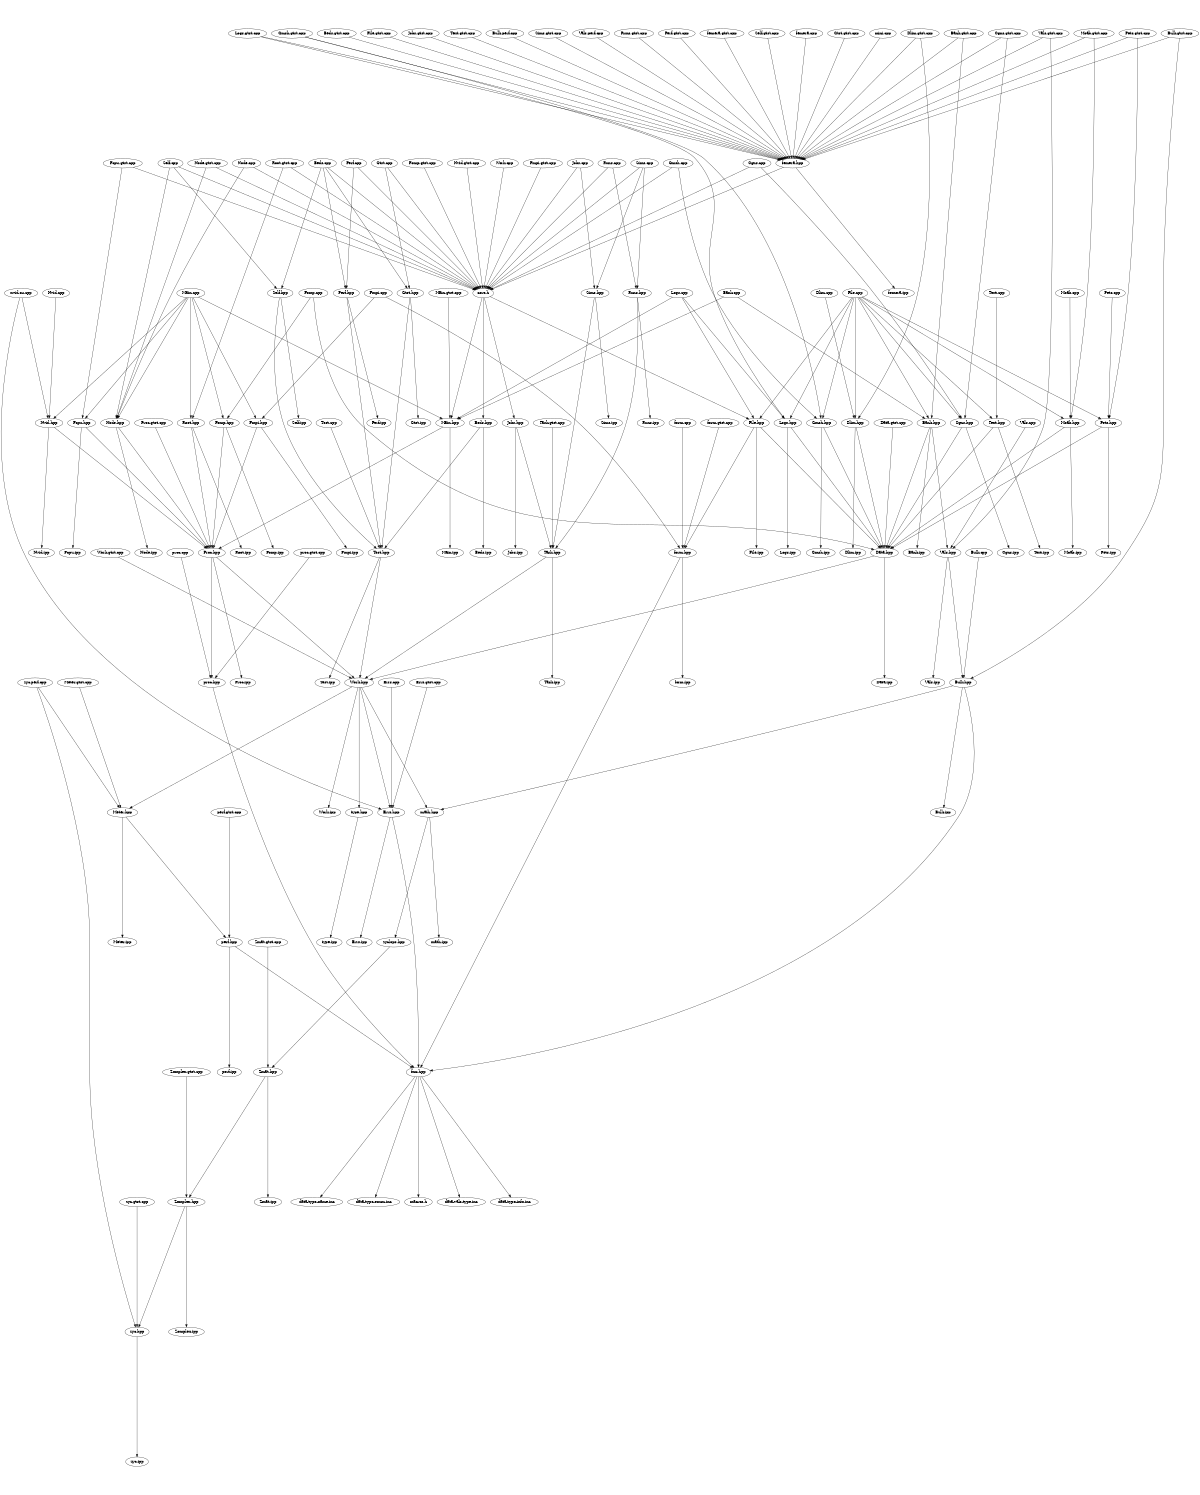 digraph "source tree" {
    overlap=scale;
    size="8,10";
    ratio="fill";
    fontsize="16";
    fontname="Helvetica";
	clusterrank="local";
	"Perf.gtst.cpp" -> "femera.hpp"
	"Logs.gtst.cpp" -> "Logs.hpp"
	"core.h" -> "Jobs.hpp"
	"Nvid.hpp" -> "Nvid.ipp"
	"Nvid.gtst.cpp" -> "core.h"
	"Fcpu.hpp" -> "Proc.hpp"
	"Proc.gtst.cpp" -> "Proc.hpp"
	"Zmat.hpp" -> "Zomplex.hpp"
	"Gmsh.hpp" -> "Gmsh.ipp"
	"Bulk.gtst.cpp" -> "femera.hpp"
	"zyc.gtst.cpp" -> "zyc.hpp"
	"zyc.perf.cpp" -> "zyc.hpp"
	"Vals.gtst.cpp" -> "femera.hpp"
	"Main.gtst.cpp" -> "Main.hpp"
	"Node.gtst.cpp" -> "Node.hpp"
	"Test.hpp" -> "Work.hpp"
	"Perf.hpp" -> "Perf.ipp"
	"Sims.cpp" -> "core.h"
	"fmr.hpp" -> "data-type-enum.inc"
	"Node.cpp" -> "core.h"
	"File.cpp" -> "Dlim.hpp"
	"Bulk.hpp" -> "fmr.hpp"
	"Self.cpp" -> "Node.hpp"
	"Main.cpp" -> "Node.hpp"
	"Logs.cpp" -> "Main.hpp"
	"Bank.cpp" -> "Bank.hpp"
	"Test.hpp" -> "Test.ipp"
	"Fmpi.cpp" -> "form.hpp"
	"Vals.hpp" -> "Vals.ipp"
	"femera.gtst.cpp" -> "femera.hpp"
	"Cgns.cpp" -> "Cgns.hpp"
	"Main.cpp" -> "Fomp.hpp"
	"Perf.cpp" -> "core.h"
	"Work.hpp" -> "math.hpp"
	"Fmpi.hpp" -> "Proc.hpp"
	"Zmat.gtst.cpp" -> "Zmat.hpp"
	"form.cpp" -> "form.hpp"
	"math.hpp" -> "zyclops.hpp"
	"Task.hpp" -> "Work.hpp"
	"Moab.hpp" -> "Moab.ipp"
	"fmr.hpp" -> "macros.h"
	"Logs.cpp" -> "Logs.hpp"
	"proc.cpp" -> "proc.hpp"
	"Cgns.gtst.cpp" -> "femera.hpp"
	"Gtst.hpp" -> "Gtst.ipp"
	"Fcpu.hpp" -> "Fcpu.ipp"
	"Beds.cpp" -> "Self.hpp"
	"fmr.hpp" -> "data-vals-type.inc"
	"core.h" -> "File.hpp"
	"Text.cpp" -> "Text.hpp"
	"perf.gtst.cpp" -> "perf.hpp"
	"File.cpp" -> "Cgns.hpp"
	"Meter.hpp" -> "perf.hpp"
	"Jobs.cpp" -> "Sims.hpp"
	"nvid.cu.cpp" -> "Errs.hpp"
	"Pets.hpp" -> "Pets.ipp"
	"Perf.cpp" -> "Perf.hpp"
	"Vals.cpp" -> "Vals.hpp"
	"Nvid.cpp" -> "Nvid.hpp"
	"File.cpp" -> "Pets.hpp"
	"Main.cpp" -> "Fcpu.hpp"
	"Main.hpp" -> "Proc.hpp"
	"Logs.hpp" -> "Data.hpp"
	"Runs.cpp" -> "Runs.hpp"
	"Pets.hpp" -> "Data.hpp"
	"Root.hpp" -> "Proc.hpp"
	"Cgns.gtst.cpp" -> "Cgns.hpp"
	"Fmpi.hpp" -> "Fmpi.ipp"
	"Dlim.hpp" -> "Data.hpp"
	"Sims.cpp" -> "Runs.hpp"
	"Meter.gtst.cpp" -> "Meter.hpp"
	"zyc.perf.cpp" -> "Meter.hpp"
	"Self.gtst.cpp" -> "femera.hpp"
	"Bank.hpp" -> "Vals.hpp"
	"Node.gtst.cpp" -> "core.h"
	"Moab.hpp" -> "Data.hpp"
	"math.hpp" -> "math.ipp"
	"core.h" -> "Beds.hpp"
	"Jobs.cpp" -> "core.h"
	"Gmsh.hpp" -> "Data.hpp"
	"Work.hpp" -> "Errs.hpp"
	"Fomp.cpp" -> "Data.hpp"
	"Dlim.gtst.cpp" -> "femera.hpp"
	"Beds.cpp" -> "Perf.hpp"
	"Sims.cpp" -> "Sims.hpp"
	"Zomplex.gtst.cpp" -> "Zomplex.hpp"
	"Data.hpp" -> "Work.hpp"
	"fmr.hpp" -> "data-type-info.inc"
	"femera.cpp" -> "femera.hpp"
	"Text.hpp" -> "Data.hpp"
	"Task.gtst.cpp" -> "Task.hpp"
	"Main.cpp" -> "Main.hpp"
	"Main.hpp" -> "Main.ipp"
	"Work.cpp" -> "core.h"
	"File.hpp" -> "Data.hpp"
	"Root.gtst.cpp" -> "Root.hpp"
	"Beds.hpp" -> "Test.hpp"
	"Gtst.gtst.cpp" -> "femera.hpp"
	"Node.hpp" -> "Proc.hpp"
	"Sims.hpp" -> "Sims.ipp"
	"Proc.hpp" -> "Proc.ipp"
	"Dlim.hpp" -> "Dlim.ipp"
	"type.hpp" -> "type.ipp"
	"Vals.gtst.cpp" -> "Vals.hpp"
	"Runs.cpp" -> "core.h"
	"Task.hpp" -> "Task.ipp"
	"perf.hpp" -> "fmr.hpp"
	"Gtst.cpp" -> "Gtst.hpp"
	"Pets.gtst.cpp" -> "femera.hpp"
	"Self.hpp" -> "Test.hpp"
	"Nvid.hpp" -> "Proc.hpp"
	"zyclops.hpp" -> "Zmat.hpp"
	"Data.gtst.cpp" -> "Data.hpp"
	"Fomp.cpp" -> "Fomp.hpp"
	"Gmsh.gtst.cpp" -> "femera.hpp"
	"Fmpi.gtst.cpp" -> "core.h"
	"Gtst.hpp" -> "Test.hpp"
	"Bulk.cpp" -> "Bulk.hpp"
	"Bank.gtst.cpp" -> "femera.hpp"
	"Zmat.hpp" -> "Zmat.ipp"
	"File.hpp" -> "form.hpp"
	"Bank.cpp" -> "Main.hpp"
	"Gmsh.cpp" -> "Gmsh.hpp"
	"Gtst.cpp" -> "core.h"
	"File.cpp" -> "Text.hpp"
	"form.hpp" -> "fmr.hpp"
	"mini.cpp" -> "femera.hpp"
	"File.cpp" -> "Gmsh.hpp"
	"Test.cpp" -> "Test.hpp"
	"Node.cpp" -> "Node.hpp"
	"Beds.gtst.cpp" -> "femera.hpp"
	"Jobs.hpp" -> "Task.hpp"
	"File.gtst.cpp" -> "femera.hpp"
	"Vals.hpp" -> "Bulk.hpp"
	"Work.hpp" -> "Meter.hpp"
	"Dlim.cpp" -> "Dlim.hpp"
	"Logs.cpp" -> "File.hpp"
	"Fmpi.cpp" -> "Fmpi.hpp"
	"perf.hpp" -> "perf.ipp"
	"Moab.gtst.cpp" -> "femera.hpp"
	"Gmsh.gtst.cpp" -> "Gmsh.hpp"
	"form.hpp" -> "form.ipp"
	"Runs.hpp" -> "Task.hpp"
	"proc.gtst.cpp" -> "proc.hpp"
	"File.cpp" -> "File.hpp"
	"Errs.hpp" -> "fmr.hpp"
	"Logs.gtst.cpp" -> "femera.hpp"
	"Jobs.gtst.cpp" -> "femera.hpp"
	"Text.gtst.cpp" -> "femera.hpp"
	"Beds.hpp" -> "Beds.ipp"
	"Bulk.perf.cpp" -> "femera.hpp"
	"femera.hpp" -> "core.h"
	"zyc.hpp" -> "zyc.ipp"
	"Gmsh.cpp" -> "core.h"
	"Zomplex.hpp" -> "Zomplex.ipp"
	"Fomp.gtst.cpp" -> "core.h"
	"Dlim.gtst.cpp" -> "Dlim.hpp"
	"Text.hpp" -> "Text.ipp"
	"Beds.cpp" -> "core.h"
	"Beds.cpp" -> "Gtst.hpp"
	"form.gtst.cpp" -> "form.hpp"
	"Sims.gtst.cpp" -> "femera.hpp"
	"core.h" -> "Main.hpp"
	"File.hpp" -> "File.ipp"
	"Data.hpp" -> "Data.ipp"
	"Main.cpp" -> "Root.hpp"
	"Vals.perf.cpp" -> "femera.hpp"
	"Bulk.hpp" -> "math.hpp"
	"Bulk.hpp" -> "Bulk.ipp"
	"Work.gtst.cpp" -> "Work.hpp"
	"Fcpu.gtst.cpp" -> "core.h"
	"Fcpu.gtst.cpp" -> "Fcpu.hpp"
	"Work.hpp" -> "Work.ipp"
	"femera.hpp" -> "femera.ipp"
	"nvid.cu.cpp" -> "Nvid.hpp"
	"Errs.cpp" -> "Errs.hpp"
	"Fomp.hpp" -> "Proc.hpp"
	"Cgns.hpp" -> "Data.hpp"
	"Cgns.cpp" -> "core.h"
	"Bulk.gtst.cpp" -> "Bulk.hpp"
	"Self.hpp" -> "Self.ipp"
	"Proc.hpp" -> "Work.hpp"
	"Moab.gtst.cpp" -> "Moab.hpp"
	"Work.hpp" -> "type.hpp"
	"Runs.hpp" -> "Runs.ipp"
	"Pets.gtst.cpp" -> "Pets.hpp"
	"Root.hpp" -> "Root.ipp"
	"proc.hpp" -> "fmr.hpp"
	"Bank.hpp" -> "Bank.ipp"
	"Zomplex.hpp" -> "zyc.hpp"
	"Main.cpp" -> "Nvid.hpp"
	"Moab.cpp" -> "Moab.hpp"
	"Sims.hpp" -> "Task.hpp"
	"Bank.hpp" -> "Data.hpp"
	"Node.hpp" -> "Node.ipp"
	"Pets.cpp" -> "Pets.hpp"
	"Cgns.hpp" -> "Cgns.ipp"
	"Bank.gtst.cpp" -> "Bank.hpp"
	"File.cpp" -> "Moab.hpp"
	"Proc.hpp" -> "proc.hpp"
	"Logs.hpp" -> "Logs.ipp"
	"Fomp.hpp" -> "Fomp.ipp"
	"Jobs.hpp" -> "Jobs.ipp"
	"Self.cpp" -> "Self.hpp"
	"File.cpp" -> "Bank.hpp"
	"Self.cpp" -> "core.h"
	"Meter.hpp" -> "Meter.ipp"
	"Perf.hpp" -> "Test.hpp"
	"File.cpp" -> "Logs.hpp"
	"Root.gtst.cpp" -> "core.h"
	"fmr.hpp" -> "data-type-name.inc"
	"Errs.hpp" -> "Errs.ipp"
	"Runs.gtst.cpp" -> "femera.hpp"
	"Main.cpp" -> "Fmpi.hpp"
	"Errs.gtst.cpp" -> "Errs.hpp"
}
